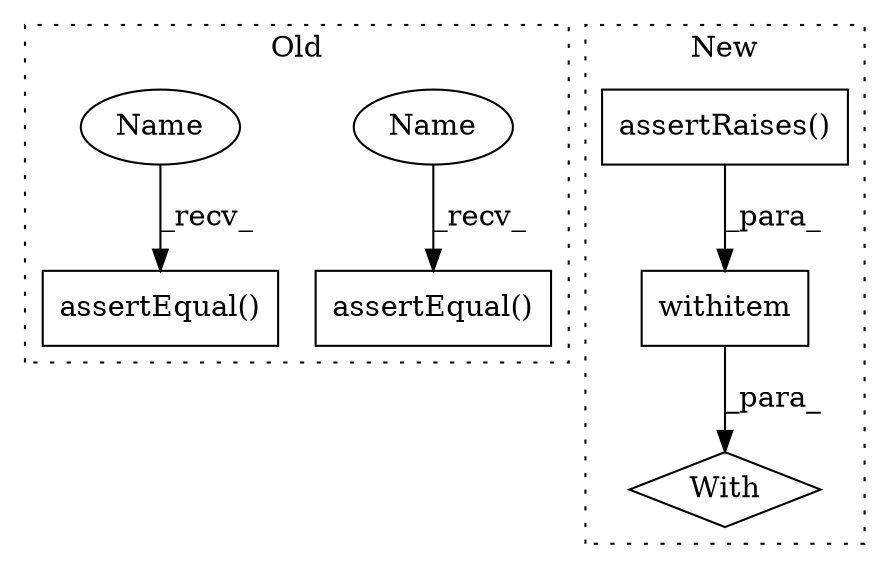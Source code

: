 digraph G {
subgraph cluster0 {
1 [label="assertEqual()" a="75" s="5120,5188" l="17,1" shape="box"];
5 [label="assertEqual()" a="75" s="6014,6082" l="17,1" shape="box"];
6 [label="Name" a="87" s="6014" l="4" shape="ellipse"];
7 [label="Name" a="87" s="5120" l="4" shape="ellipse"];
label = "Old";
style="dotted";
}
subgraph cluster1 {
2 [label="assertRaises()" a="75" s="5631,5658" l="18,1" shape="box"];
3 [label="With" a="39" s="5626,5635" l="5,38" shape="diamond"];
4 [label="withitem" a="49" s="5631" l="4" shape="box"];
label = "New";
style="dotted";
}
2 -> 4 [label="_para_"];
4 -> 3 [label="_para_"];
6 -> 5 [label="_recv_"];
7 -> 1 [label="_recv_"];
}